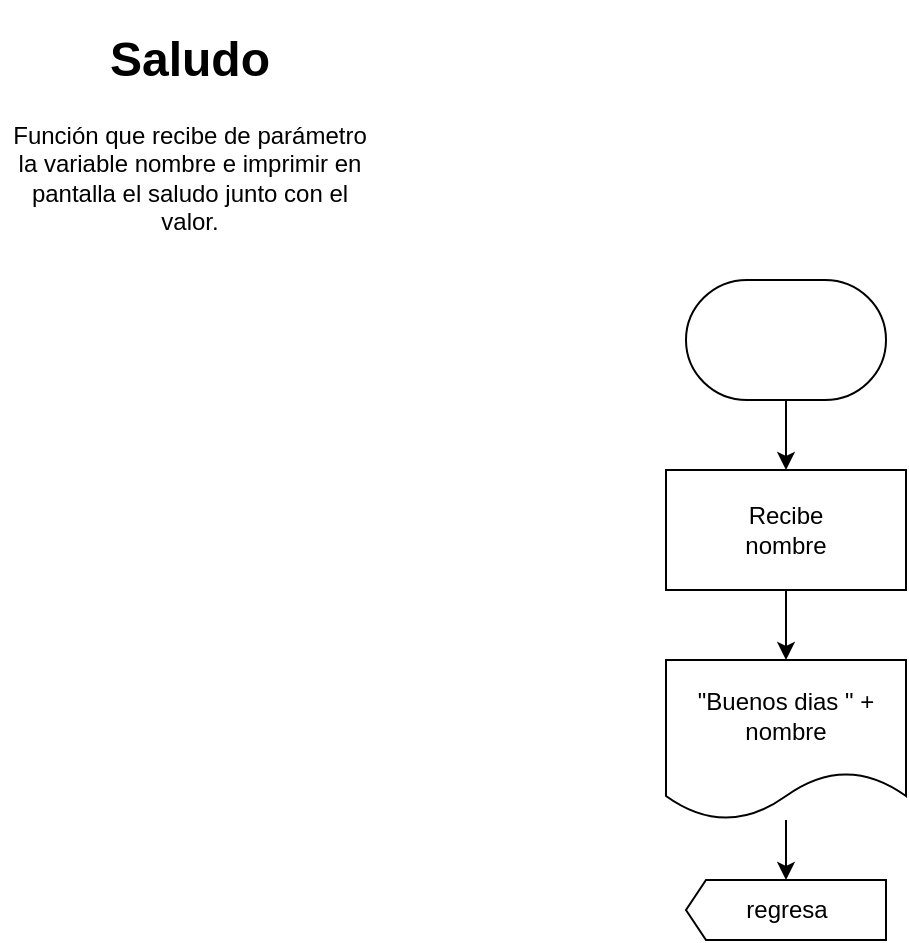<mxfile version="10.8.0" type="google"><diagram id="KHX0GKqXzh4AvXXSICVr" name="Page-1"><mxGraphModel dx="844" dy="458" grid="1" gridSize="10" guides="1" tooltips="1" connect="1" arrows="1" fold="1" page="1" pageScale="1" pageWidth="827" pageHeight="1169" math="0" shadow="0"><root><mxCell id="0"/><mxCell id="1" parent="0"/><mxCell id="K_2yAm3QjPEd2ldzuScV-1" value="&lt;h1&gt;Saludo&lt;/h1&gt;&lt;p&gt;Función que recibe de parámetro la variable nombre e imprimir en pantalla el saludo junto con el valor.&lt;br&gt;&lt;/p&gt;" style="text;html=1;strokeColor=none;fillColor=none;spacing=5;spacingTop=-20;whiteSpace=wrap;overflow=hidden;rounded=0;align=center;" vertex="1" parent="1"><mxGeometry x="20" y="20" width="190" height="120" as="geometry"/></mxCell><mxCell id="K_2yAm3QjPEd2ldzuScV-11" value="" style="edgeStyle=orthogonalEdgeStyle;rounded=0;orthogonalLoop=1;jettySize=auto;html=1;" edge="1" parent="1" source="K_2yAm3QjPEd2ldzuScV-2" target="K_2yAm3QjPEd2ldzuScV-8"><mxGeometry relative="1" as="geometry"/></mxCell><mxCell id="K_2yAm3QjPEd2ldzuScV-2" value="" style="strokeWidth=1;html=1;shape=mxgraph.flowchart.terminator;whiteSpace=wrap;align=center;" vertex="1" parent="1"><mxGeometry x="363" y="150" width="100" height="60" as="geometry"/></mxCell><mxCell id="K_2yAm3QjPEd2ldzuScV-7" value="" style="edgeStyle=orthogonalEdgeStyle;rounded=0;orthogonalLoop=1;jettySize=auto;html=1;" edge="1" parent="1" source="K_2yAm3QjPEd2ldzuScV-3" target="K_2yAm3QjPEd2ldzuScV-6"><mxGeometry relative="1" as="geometry"/></mxCell><mxCell id="K_2yAm3QjPEd2ldzuScV-3" value="&quot;Buenos dias &quot; + nombre" style="shape=document;whiteSpace=wrap;html=1;boundedLbl=1;strokeWidth=1;align=center;" vertex="1" parent="1"><mxGeometry x="353" y="340" width="120" height="80" as="geometry"/></mxCell><mxCell id="K_2yAm3QjPEd2ldzuScV-6" value="regresa" style="html=1;shadow=0;dashed=0;align=center;verticalAlign=middle;shape=mxgraph.arrows2.arrow;dy=0;dx=10;notch=0;strokeWidth=1;flipH=1;" vertex="1" parent="1"><mxGeometry x="363" y="450" width="100" height="30" as="geometry"/></mxCell><mxCell id="K_2yAm3QjPEd2ldzuScV-12" value="" style="edgeStyle=orthogonalEdgeStyle;rounded=0;orthogonalLoop=1;jettySize=auto;html=1;" edge="1" parent="1" source="K_2yAm3QjPEd2ldzuScV-8" target="K_2yAm3QjPEd2ldzuScV-3"><mxGeometry relative="1" as="geometry"/></mxCell><mxCell id="K_2yAm3QjPEd2ldzuScV-8" value="Recibe &lt;br&gt;nombre" style="rounded=0;whiteSpace=wrap;html=1;strokeWidth=1;align=center;" vertex="1" parent="1"><mxGeometry x="353" y="245" width="120" height="60" as="geometry"/></mxCell></root></mxGraphModel></diagram><diagram id="0LiuSyclLBnj99EVeopj" name="Page-2"><mxGraphModel dx="993" dy="539" grid="1" gridSize="10" guides="1" tooltips="1" connect="1" arrows="1" fold="1" page="1" pageScale="1" pageWidth="827" pageHeight="1169" math="0" shadow="0"><root><mxCell id="4xWUbu5kriNQnw4H72Qw-0"/><mxCell id="4xWUbu5kriNQnw4H72Qw-1" parent="4xWUbu5kriNQnw4H72Qw-0"/><mxCell id="4xWUbu5kriNQnw4H72Qw-2" value="&lt;h1&gt;identifica&lt;/h1&gt;&lt;p&gt;Función que pide el nombre al usuario para asignarlo a la variable y&amp;nbsp; regresar ese valor.&lt;/p&gt;" style="text;html=1;strokeColor=none;fillColor=none;spacing=5;spacingTop=-20;whiteSpace=wrap;overflow=hidden;rounded=0;align=center;" vertex="1" parent="4xWUbu5kriNQnw4H72Qw-1"><mxGeometry x="20" y="20" width="190" height="120" as="geometry"/></mxCell><mxCell id="3jMiVE2p1zgi8TATvGHW-1" value="" style="edgeStyle=orthogonalEdgeStyle;rounded=0;orthogonalLoop=1;jettySize=auto;html=1;" edge="1" parent="4xWUbu5kriNQnw4H72Qw-1" source="LOsPCrRhOKlym3KLUYRm-0" target="LOsPCrRhOKlym3KLUYRm-1"><mxGeometry relative="1" as="geometry"/></mxCell><mxCell id="LOsPCrRhOKlym3KLUYRm-0" value="" style="strokeWidth=1;html=1;shape=mxgraph.flowchart.terminator;whiteSpace=wrap;align=center;" vertex="1" parent="4xWUbu5kriNQnw4H72Qw-1"><mxGeometry x="363" y="150" width="100" height="60" as="geometry"/></mxCell><mxCell id="3jMiVE2p1zgi8TATvGHW-2" value="" style="edgeStyle=orthogonalEdgeStyle;rounded=0;orthogonalLoop=1;jettySize=auto;html=1;" edge="1" parent="4xWUbu5kriNQnw4H72Qw-1" source="LOsPCrRhOKlym3KLUYRm-1" target="3jMiVE2p1zgi8TATvGHW-0"><mxGeometry relative="1" as="geometry"/></mxCell><mxCell id="LOsPCrRhOKlym3KLUYRm-1" value="nombre = &lt;br&gt;input(&quot;Cual es tu nombre &quot;)" style="shape=parallelogram;perimeter=parallelogramPerimeter;whiteSpace=wrap;html=1;strokeWidth=1;align=center;" vertex="1" parent="4xWUbu5kriNQnw4H72Qw-1"><mxGeometry x="313" y="270" width="200" height="100" as="geometry"/></mxCell><mxCell id="3jMiVE2p1zgi8TATvGHW-0" value="regresa nombre" style="html=1;shadow=0;dashed=0;align=center;verticalAlign=middle;shape=mxgraph.arrows2.arrow;dy=0;dx=19;notch=0;strokeWidth=1;flipH=1;" vertex="1" parent="4xWUbu5kriNQnw4H72Qw-1"><mxGeometry x="329" y="440" width="167" height="50" as="geometry"/></mxCell></root></mxGraphModel></diagram><diagram id="--h_24swDJO7CWxE7i5l" name="Page-3"><mxGraphModel dx="844" dy="458" grid="1" gridSize="10" guides="1" tooltips="1" connect="1" arrows="1" fold="1" page="1" pageScale="1" pageWidth="827" pageHeight="1169" math="0" shadow="0"><root><mxCell id="fVLUQMYn1brWx_XC0oQE-0"/><mxCell id="fVLUQMYn1brWx_XC0oQE-1" parent="fVLUQMYn1brWx_XC0oQE-0"/><mxCell id="fVLUQMYn1brWx_XC0oQE-2" value="&lt;h1&gt;principal&lt;/h1&gt;&lt;p&gt;Función principal que llama a la función identifica y asigna su retorno a la variable nombre y después invoca a la función saludo con nombre como parámetro.&lt;/p&gt;" style="text;html=1;strokeColor=none;fillColor=none;spacing=5;spacingTop=-20;whiteSpace=wrap;overflow=hidden;rounded=0;align=center;" vertex="1" parent="fVLUQMYn1brWx_XC0oQE-1"><mxGeometry x="20" y="20" width="250" height="120" as="geometry"/></mxCell><mxCell id="qyXSArLPG0ctEx4Kgdok-0" value="" style="edgeStyle=orthogonalEdgeStyle;rounded=0;orthogonalLoop=1;jettySize=auto;html=1;" edge="1" parent="fVLUQMYn1brWx_XC0oQE-1" source="qyXSArLPG0ctEx4Kgdok-1" target="qyXSArLPG0ctEx4Kgdok-3"><mxGeometry relative="1" as="geometry"/></mxCell><mxCell id="qyXSArLPG0ctEx4Kgdok-1" value="" style="strokeWidth=1;html=1;shape=mxgraph.flowchart.terminator;whiteSpace=wrap;align=center;" vertex="1" parent="fVLUQMYn1brWx_XC0oQE-1"><mxGeometry x="363" y="150" width="100" height="60" as="geometry"/></mxCell><mxCell id="qyXSArLPG0ctEx4Kgdok-2" value="" style="edgeStyle=orthogonalEdgeStyle;rounded=0;orthogonalLoop=1;jettySize=auto;html=1;" edge="1" parent="fVLUQMYn1brWx_XC0oQE-1" source="qyXSArLPG0ctEx4Kgdok-3" target="qyXSArLPG0ctEx4Kgdok-4"><mxGeometry relative="1" as="geometry"/></mxCell><mxCell id="qyXSArLPG0ctEx4Kgdok-3" value="nombre = identifica()" style="shape=parallelogram;perimeter=parallelogramPerimeter;whiteSpace=wrap;html=1;strokeWidth=1;align=center;" vertex="1" parent="fVLUQMYn1brWx_XC0oQE-1"><mxGeometry x="333" y="280" width="160" height="80" as="geometry"/></mxCell><mxCell id="qyXSArLPG0ctEx4Kgdok-6" value="" style="edgeStyle=orthogonalEdgeStyle;rounded=0;orthogonalLoop=1;jettySize=auto;html=1;" edge="1" parent="fVLUQMYn1brWx_XC0oQE-1" source="qyXSArLPG0ctEx4Kgdok-4" target="qyXSArLPG0ctEx4Kgdok-5"><mxGeometry relative="1" as="geometry"/></mxCell><mxCell id="qyXSArLPG0ctEx4Kgdok-4" value="saludo(nombre)" style="html=1;shadow=0;dashed=0;align=center;verticalAlign=middle;shape=mxgraph.arrows2.arrow;dy=0;dx=19;notch=0;strokeWidth=1;flipH=0;" vertex="1" parent="fVLUQMYn1brWx_XC0oQE-1"><mxGeometry x="329" y="418" width="167" height="50" as="geometry"/></mxCell><mxCell id="qyXSArLPG0ctEx4Kgdok-5" value="regresa nombre" style="html=1;shadow=0;dashed=0;align=center;verticalAlign=middle;shape=mxgraph.arrows2.arrow;dy=0;dx=19;notch=0;strokeWidth=1;flipH=1;" vertex="1" parent="fVLUQMYn1brWx_XC0oQE-1"><mxGeometry x="329" y="540" width="167" height="50" as="geometry"/></mxCell></root></mxGraphModel></diagram><diagram id="1TrgUPrpD3BJV1UxicDE" name="Page-4"><mxGraphModel dx="844" dy="458" grid="1" gridSize="10" guides="1" tooltips="1" connect="1" arrows="1" fold="1" page="1" pageScale="1" pageWidth="827" pageHeight="1169" math="0" shadow="0"><root><mxCell id="hfU9dqMgyXdrW5hVkyZI-0"/><mxCell id="hfU9dqMgyXdrW5hVkyZI-1" parent="hfU9dqMgyXdrW5hVkyZI-0"/><mxCell id="9U00owY9vIai_mkzk7Dm-1" value="" style="edgeStyle=orthogonalEdgeStyle;rounded=0;orthogonalLoop=1;jettySize=auto;html=1;" edge="1" parent="hfU9dqMgyXdrW5hVkyZI-1" source="hfU9dqMgyXdrW5hVkyZI-2" target="9U00owY9vIai_mkzk7Dm-0"><mxGeometry relative="1" as="geometry"/></mxCell><mxCell id="hfU9dqMgyXdrW5hVkyZI-2" value="" style="strokeWidth=1;html=1;shape=mxgraph.flowchart.terminator;whiteSpace=wrap;align=center;" vertex="1" parent="hfU9dqMgyXdrW5hVkyZI-1"><mxGeometry x="363" y="150" width="100" height="60" as="geometry"/></mxCell><mxCell id="9U00owY9vIai_mkzk7Dm-3" value="" style="edgeStyle=orthogonalEdgeStyle;rounded=0;orthogonalLoop=1;jettySize=auto;html=1;" edge="1" parent="hfU9dqMgyXdrW5hVkyZI-1" source="9U00owY9vIai_mkzk7Dm-0" target="9U00owY9vIai_mkzk7Dm-2"><mxGeometry relative="1" as="geometry"/></mxCell><mxCell id="9U00owY9vIai_mkzk7Dm-0" value="principal()" style="html=1;shadow=0;dashed=0;align=center;verticalAlign=middle;shape=mxgraph.arrows2.arrow;dy=0;dx=19;notch=0;strokeWidth=1;flipH=0;" vertex="1" parent="hfU9dqMgyXdrW5hVkyZI-1"><mxGeometry x="329" y="270" width="167" height="50" as="geometry"/></mxCell><mxCell id="9U00owY9vIai_mkzk7Dm-2" value="" style="strokeWidth=1;html=1;shape=mxgraph.flowchart.terminator;whiteSpace=wrap;align=center;" vertex="1" parent="hfU9dqMgyXdrW5hVkyZI-1"><mxGeometry x="363" y="380" width="100" height="60" as="geometry"/></mxCell><mxCell id="ba82tDVgQDs9Qsu8a68X-0" value="&lt;h1&gt;saludo.py&lt;/h1&gt;&lt;p&gt;Programa que saluda al usuario&lt;br&gt;&lt;/p&gt;" style="text;html=1;strokeColor=none;fillColor=none;spacing=5;spacingTop=-20;whiteSpace=wrap;overflow=hidden;rounded=0;align=center;" vertex="1" parent="hfU9dqMgyXdrW5hVkyZI-1"><mxGeometry x="20" y="20" width="190" height="120" as="geometry"/></mxCell></root></mxGraphModel></diagram></mxfile>